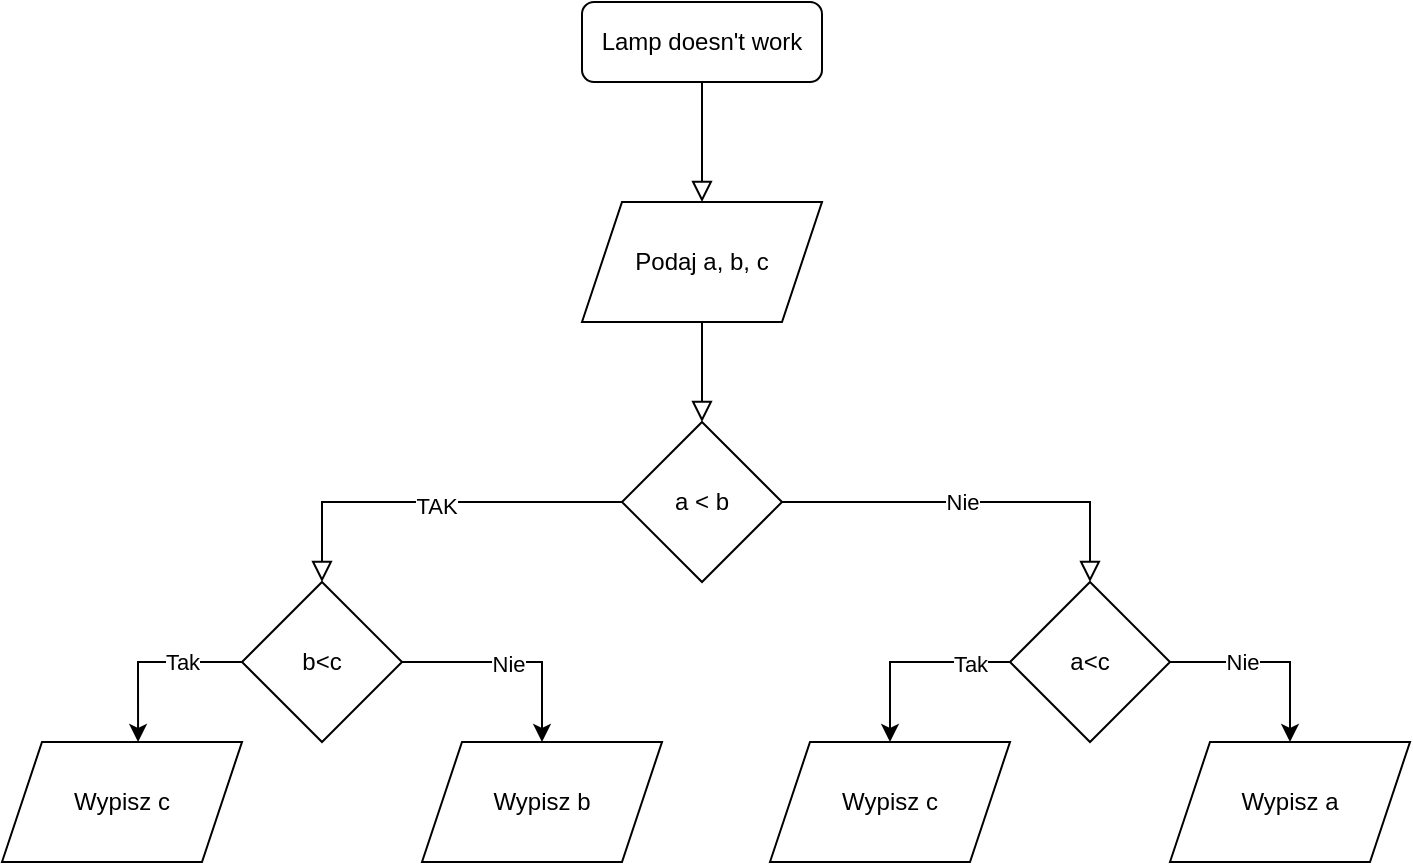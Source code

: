 <mxfile version="20.4.0" type="device"><diagram id="C5RBs43oDa-KdzZeNtuy" name="Page-1"><mxGraphModel dx="2249" dy="786" grid="1" gridSize="10" guides="1" tooltips="1" connect="1" arrows="1" fold="1" page="1" pageScale="1" pageWidth="827" pageHeight="1169" math="0" shadow="0"><root><mxCell id="WIyWlLk6GJQsqaUBKTNV-0"/><mxCell id="WIyWlLk6GJQsqaUBKTNV-1" parent="WIyWlLk6GJQsqaUBKTNV-0"/><mxCell id="WIyWlLk6GJQsqaUBKTNV-2" value="" style="rounded=0;html=1;jettySize=auto;orthogonalLoop=1;fontSize=11;endArrow=block;endFill=0;endSize=8;strokeWidth=1;shadow=0;labelBackgroundColor=none;edgeStyle=orthogonalEdgeStyle;entryX=0.5;entryY=0;entryDx=0;entryDy=0;" parent="WIyWlLk6GJQsqaUBKTNV-1" source="WIyWlLk6GJQsqaUBKTNV-3" target="rkTt9j-S2nvuClMiqYRu-0" edge="1"><mxGeometry relative="1" as="geometry"><mxPoint x="120" y="170" as="targetPoint"/></mxGeometry></mxCell><mxCell id="WIyWlLk6GJQsqaUBKTNV-3" value="Lamp doesn't work" style="rounded=1;whiteSpace=wrap;html=1;fontSize=12;glass=0;strokeWidth=1;shadow=0;" parent="WIyWlLk6GJQsqaUBKTNV-1" vertex="1"><mxGeometry x="160" y="80" width="120" height="40" as="geometry"/></mxCell><mxCell id="rkTt9j-S2nvuClMiqYRu-0" value="Podaj a, b, c" style="shape=parallelogram;perimeter=parallelogramPerimeter;whiteSpace=wrap;html=1;fixedSize=1;" vertex="1" parent="WIyWlLk6GJQsqaUBKTNV-1"><mxGeometry x="160" y="180" width="120" height="60" as="geometry"/></mxCell><mxCell id="rkTt9j-S2nvuClMiqYRu-2" value="a &amp;lt; b" style="rhombus;whiteSpace=wrap;html=1;" vertex="1" parent="WIyWlLk6GJQsqaUBKTNV-1"><mxGeometry x="180" y="290" width="80" height="80" as="geometry"/></mxCell><mxCell id="rkTt9j-S2nvuClMiqYRu-3" value="" style="rounded=0;html=1;jettySize=auto;orthogonalLoop=1;fontSize=11;endArrow=block;endFill=0;endSize=8;strokeWidth=1;shadow=0;labelBackgroundColor=none;edgeStyle=orthogonalEdgeStyle;entryX=0.5;entryY=0;entryDx=0;entryDy=0;exitX=0.5;exitY=1;exitDx=0;exitDy=0;" edge="1" parent="WIyWlLk6GJQsqaUBKTNV-1" source="rkTt9j-S2nvuClMiqYRu-0" target="rkTt9j-S2nvuClMiqYRu-2"><mxGeometry relative="1" as="geometry"><mxPoint x="230" y="130" as="sourcePoint"/><mxPoint x="230" y="190" as="targetPoint"/></mxGeometry></mxCell><mxCell id="rkTt9j-S2nvuClMiqYRu-16" style="edgeStyle=orthogonalEdgeStyle;rounded=0;orthogonalLoop=1;jettySize=auto;html=1;exitX=0;exitY=0.5;exitDx=0;exitDy=0;entryX=0.5;entryY=0;entryDx=0;entryDy=0;" edge="1" parent="WIyWlLk6GJQsqaUBKTNV-1" source="rkTt9j-S2nvuClMiqYRu-4" target="rkTt9j-S2nvuClMiqYRu-12"><mxGeometry relative="1" as="geometry"/></mxCell><mxCell id="rkTt9j-S2nvuClMiqYRu-22" value="Tak" style="edgeLabel;html=1;align=center;verticalAlign=middle;resizable=0;points=[];" vertex="1" connectable="0" parent="rkTt9j-S2nvuClMiqYRu-16"><mxGeometry x="-0.6" y="1" relative="1" as="geometry"><mxPoint as="offset"/></mxGeometry></mxCell><mxCell id="rkTt9j-S2nvuClMiqYRu-17" style="edgeStyle=orthogonalEdgeStyle;rounded=0;orthogonalLoop=1;jettySize=auto;html=1;exitX=1;exitY=0.5;exitDx=0;exitDy=0;entryX=0.5;entryY=0;entryDx=0;entryDy=0;" edge="1" parent="WIyWlLk6GJQsqaUBKTNV-1" source="rkTt9j-S2nvuClMiqYRu-4" target="rkTt9j-S2nvuClMiqYRu-13"><mxGeometry relative="1" as="geometry"/></mxCell><mxCell id="rkTt9j-S2nvuClMiqYRu-23" value="Nie" style="edgeLabel;html=1;align=center;verticalAlign=middle;resizable=0;points=[];" vertex="1" connectable="0" parent="rkTt9j-S2nvuClMiqYRu-17"><mxGeometry x="-0.08" y="3" relative="1" as="geometry"><mxPoint x="-10" y="3" as="offset"/></mxGeometry></mxCell><mxCell id="rkTt9j-S2nvuClMiqYRu-4" value="a&amp;lt;c" style="rhombus;whiteSpace=wrap;html=1;" vertex="1" parent="WIyWlLk6GJQsqaUBKTNV-1"><mxGeometry x="374" y="370" width="80" height="80" as="geometry"/></mxCell><mxCell id="rkTt9j-S2nvuClMiqYRu-14" style="edgeStyle=orthogonalEdgeStyle;rounded=0;orthogonalLoop=1;jettySize=auto;html=1;entryX=0.567;entryY=0;entryDx=0;entryDy=0;exitX=0;exitY=0.5;exitDx=0;exitDy=0;entryPerimeter=0;" edge="1" parent="WIyWlLk6GJQsqaUBKTNV-1" source="rkTt9j-S2nvuClMiqYRu-5" target="rkTt9j-S2nvuClMiqYRu-10"><mxGeometry relative="1" as="geometry"/></mxCell><mxCell id="rkTt9j-S2nvuClMiqYRu-20" value="Tak" style="edgeLabel;html=1;align=center;verticalAlign=middle;resizable=0;points=[];" vertex="1" connectable="0" parent="rkTt9j-S2nvuClMiqYRu-14"><mxGeometry x="-0.043" y="-3" relative="1" as="geometry"><mxPoint x="14" y="3" as="offset"/></mxGeometry></mxCell><mxCell id="rkTt9j-S2nvuClMiqYRu-15" style="edgeStyle=orthogonalEdgeStyle;rounded=0;orthogonalLoop=1;jettySize=auto;html=1;exitX=1;exitY=0.5;exitDx=0;exitDy=0;entryX=0.5;entryY=0;entryDx=0;entryDy=0;" edge="1" parent="WIyWlLk6GJQsqaUBKTNV-1" source="rkTt9j-S2nvuClMiqYRu-5" target="rkTt9j-S2nvuClMiqYRu-11"><mxGeometry relative="1" as="geometry"/></mxCell><mxCell id="rkTt9j-S2nvuClMiqYRu-21" value="Nie" style="edgeLabel;html=1;align=center;verticalAlign=middle;resizable=0;points=[];" vertex="1" connectable="0" parent="rkTt9j-S2nvuClMiqYRu-15"><mxGeometry x="-0.036" y="-1" relative="1" as="geometry"><mxPoint as="offset"/></mxGeometry></mxCell><mxCell id="rkTt9j-S2nvuClMiqYRu-5" value="b&amp;lt;c" style="rhombus;whiteSpace=wrap;html=1;" vertex="1" parent="WIyWlLk6GJQsqaUBKTNV-1"><mxGeometry x="-10" y="370" width="80" height="80" as="geometry"/></mxCell><mxCell id="rkTt9j-S2nvuClMiqYRu-6" value="" style="rounded=0;html=1;jettySize=auto;orthogonalLoop=1;fontSize=11;endArrow=block;endFill=0;endSize=8;strokeWidth=1;shadow=0;labelBackgroundColor=none;edgeStyle=orthogonalEdgeStyle;entryX=0.5;entryY=0;entryDx=0;entryDy=0;exitX=0;exitY=0.5;exitDx=0;exitDy=0;" edge="1" parent="WIyWlLk6GJQsqaUBKTNV-1" source="rkTt9j-S2nvuClMiqYRu-2" target="rkTt9j-S2nvuClMiqYRu-5"><mxGeometry relative="1" as="geometry"><mxPoint x="230" y="250" as="sourcePoint"/><mxPoint x="230" y="300" as="targetPoint"/></mxGeometry></mxCell><mxCell id="rkTt9j-S2nvuClMiqYRu-18" value="TAK" style="edgeLabel;html=1;align=center;verticalAlign=middle;resizable=0;points=[];" vertex="1" connectable="0" parent="rkTt9j-S2nvuClMiqYRu-6"><mxGeometry x="-0.021" y="2" relative="1" as="geometry"><mxPoint as="offset"/></mxGeometry></mxCell><mxCell id="rkTt9j-S2nvuClMiqYRu-7" value="" style="rounded=0;html=1;jettySize=auto;orthogonalLoop=1;fontSize=11;endArrow=block;endFill=0;endSize=8;strokeWidth=1;shadow=0;labelBackgroundColor=none;edgeStyle=orthogonalEdgeStyle;entryX=0.5;entryY=0;entryDx=0;entryDy=0;exitX=1;exitY=0.5;exitDx=0;exitDy=0;" edge="1" parent="WIyWlLk6GJQsqaUBKTNV-1" source="rkTt9j-S2nvuClMiqYRu-2" target="rkTt9j-S2nvuClMiqYRu-4"><mxGeometry relative="1" as="geometry"><mxPoint x="230" y="250" as="sourcePoint"/><mxPoint x="230" y="300" as="targetPoint"/></mxGeometry></mxCell><mxCell id="rkTt9j-S2nvuClMiqYRu-19" value="Nie" style="edgeLabel;html=1;align=center;verticalAlign=middle;resizable=0;points=[];" vertex="1" connectable="0" parent="rkTt9j-S2nvuClMiqYRu-7"><mxGeometry x="-0.021" y="3" relative="1" as="geometry"><mxPoint x="-5" y="3" as="offset"/></mxGeometry></mxCell><mxCell id="rkTt9j-S2nvuClMiqYRu-10" value="Wypisz c" style="shape=parallelogram;perimeter=parallelogramPerimeter;whiteSpace=wrap;html=1;fixedSize=1;" vertex="1" parent="WIyWlLk6GJQsqaUBKTNV-1"><mxGeometry x="-130" y="450" width="120" height="60" as="geometry"/></mxCell><mxCell id="rkTt9j-S2nvuClMiqYRu-11" value="Wypisz b" style="shape=parallelogram;perimeter=parallelogramPerimeter;whiteSpace=wrap;html=1;fixedSize=1;" vertex="1" parent="WIyWlLk6GJQsqaUBKTNV-1"><mxGeometry x="80" y="450" width="120" height="60" as="geometry"/></mxCell><mxCell id="rkTt9j-S2nvuClMiqYRu-12" value="Wypisz c" style="shape=parallelogram;perimeter=parallelogramPerimeter;whiteSpace=wrap;html=1;fixedSize=1;" vertex="1" parent="WIyWlLk6GJQsqaUBKTNV-1"><mxGeometry x="254" y="450" width="120" height="60" as="geometry"/></mxCell><mxCell id="rkTt9j-S2nvuClMiqYRu-13" value="Wypisz a" style="shape=parallelogram;perimeter=parallelogramPerimeter;whiteSpace=wrap;html=1;fixedSize=1;" vertex="1" parent="WIyWlLk6GJQsqaUBKTNV-1"><mxGeometry x="454" y="450" width="120" height="60" as="geometry"/></mxCell></root></mxGraphModel></diagram></mxfile>